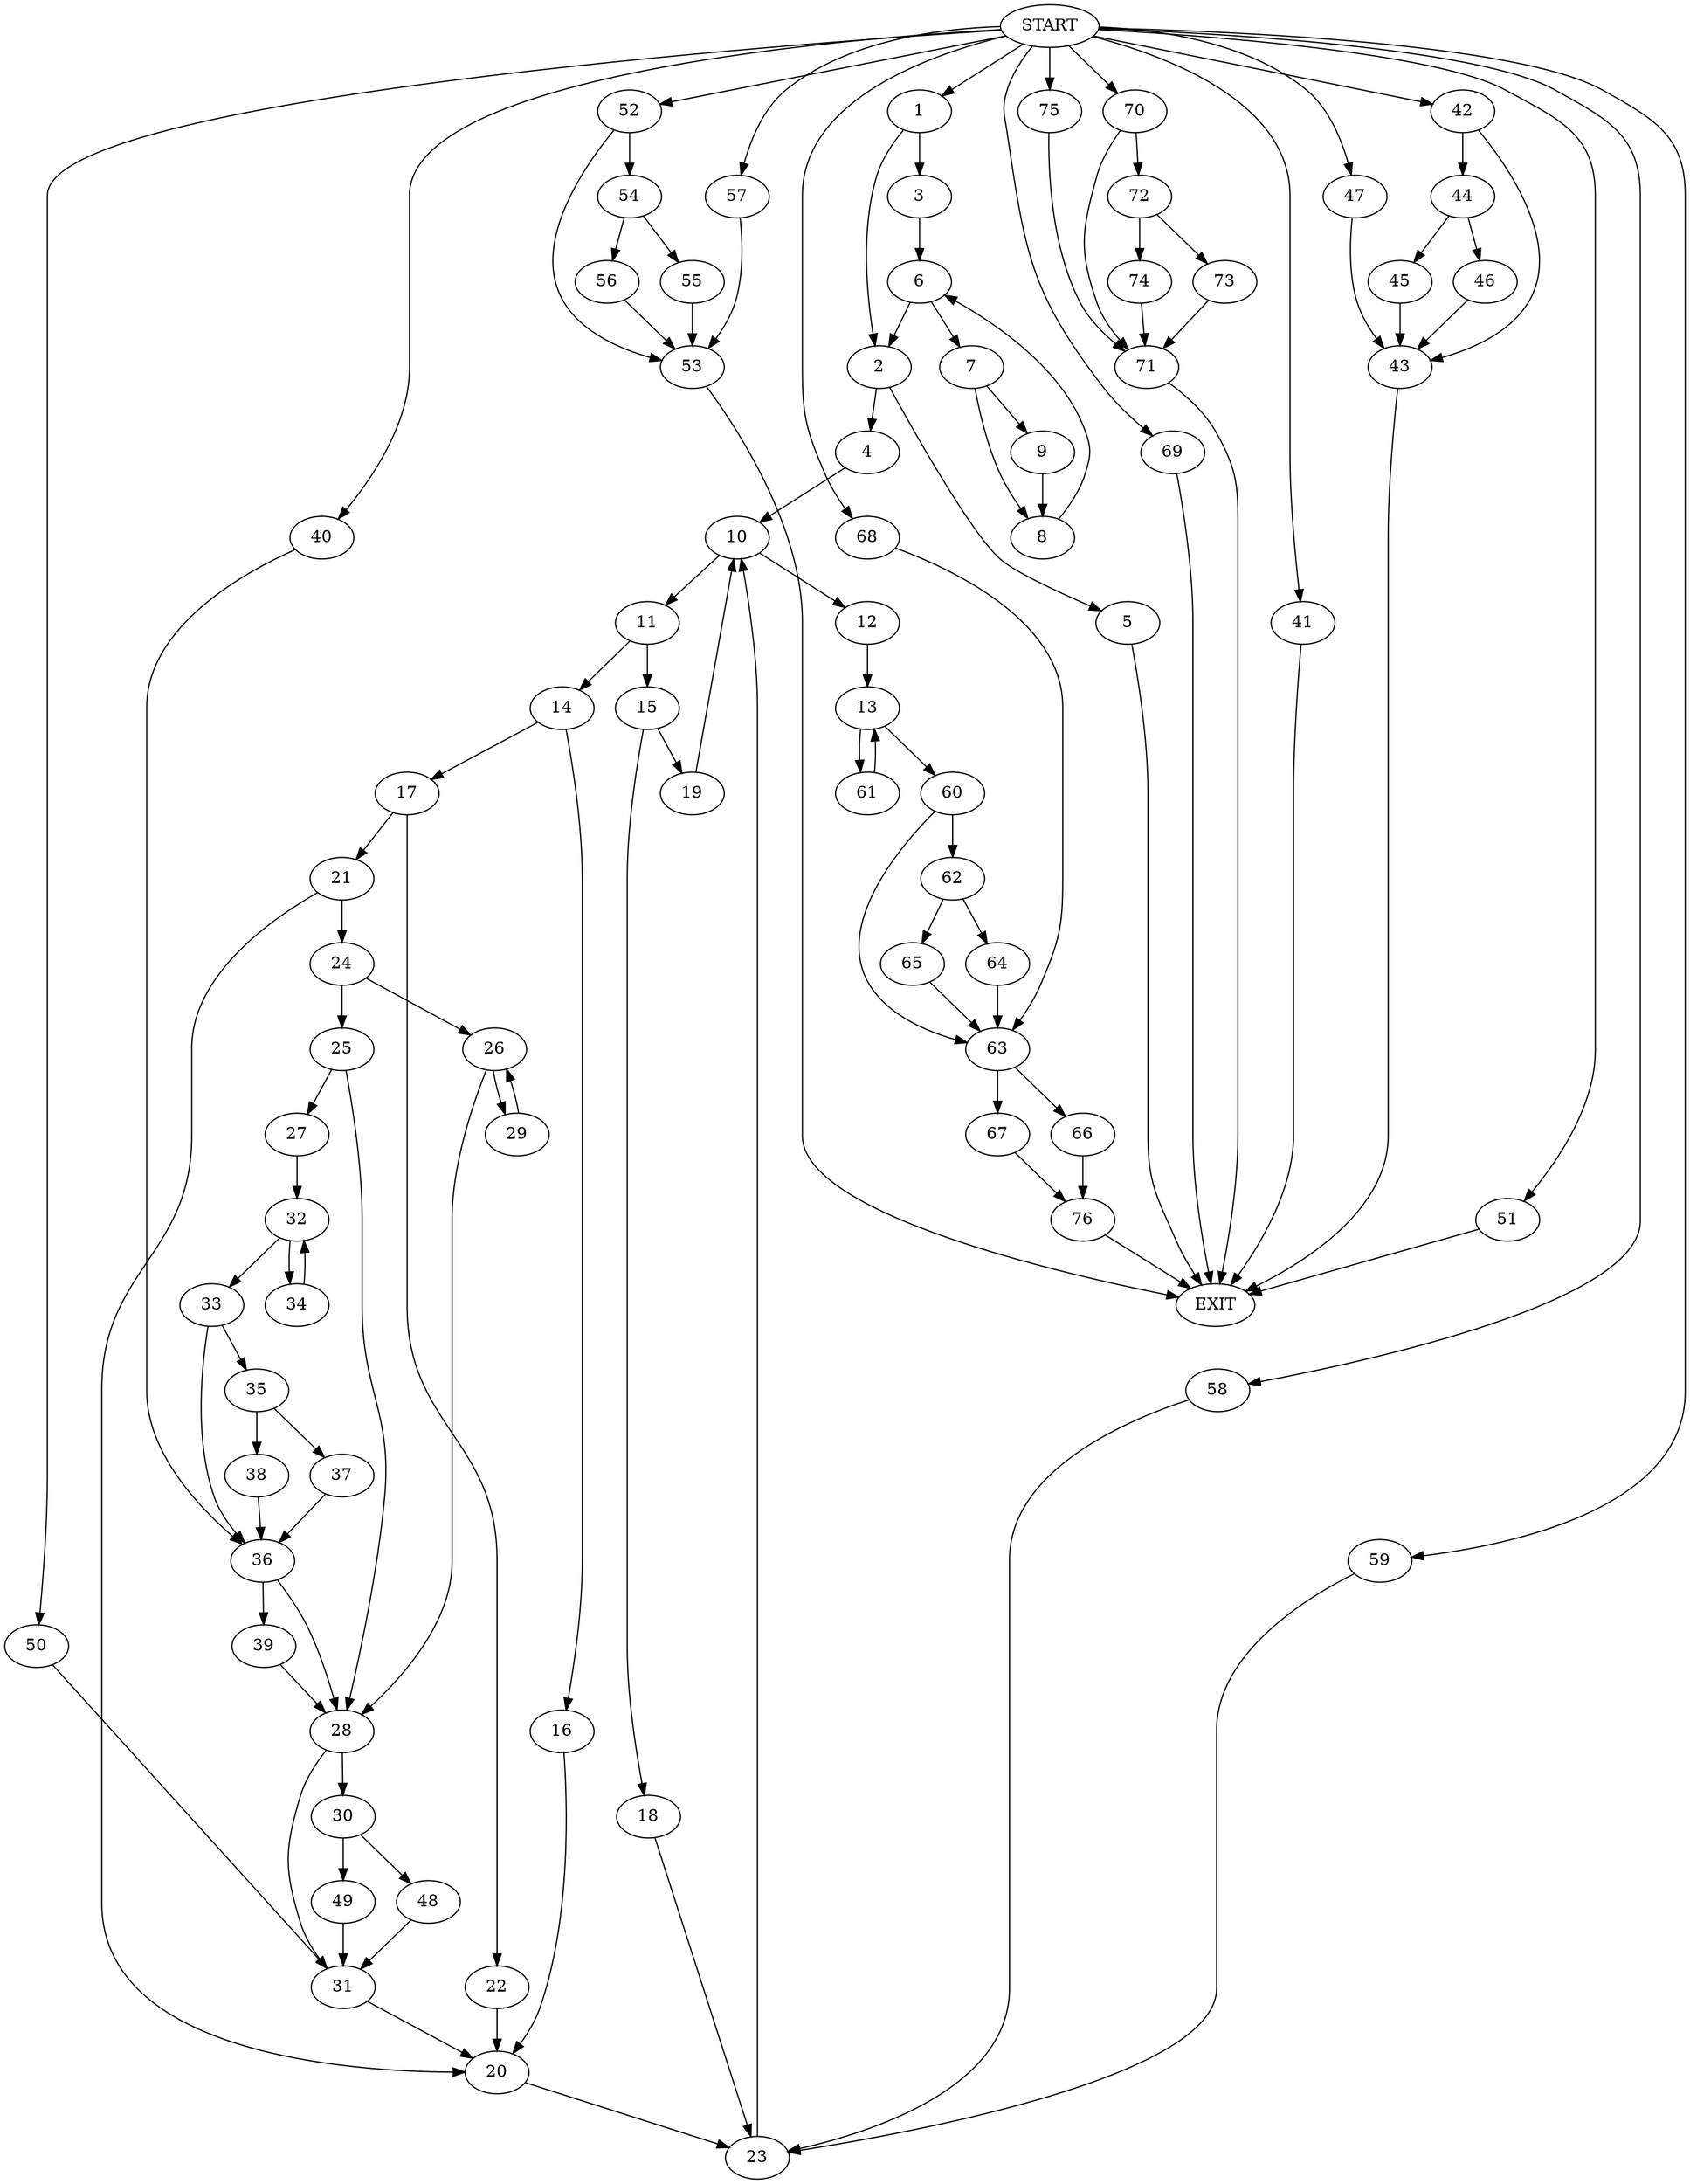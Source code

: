 digraph {
0 [label="START"]
77 [label="EXIT"]
0 -> 1
1 -> 2
1 -> 3
2 -> 4
2 -> 5
3 -> 6
6 -> 2
6 -> 7
7 -> 8
7 -> 9
9 -> 8
8 -> 6
5 -> 77
4 -> 10
10 -> 11
10 -> 12
12 -> 13
11 -> 14
11 -> 15
14 -> 16
14 -> 17
15 -> 18
15 -> 19
16 -> 20
17 -> 21
17 -> 22
20 -> 23
21 -> 24
21 -> 20
22 -> 20
24 -> 25
24 -> 26
25 -> 27
25 -> 28
26 -> 29
26 -> 28
29 -> 26
28 -> 30
28 -> 31
27 -> 32
32 -> 33
32 -> 34
33 -> 35
33 -> 36
34 -> 32
35 -> 37
35 -> 38
36 -> 39
36 -> 28
38 -> 36
37 -> 36
0 -> 40
40 -> 36
0 -> 41
41 -> 77
0 -> 42
42 -> 43
42 -> 44
43 -> 77
44 -> 45
44 -> 46
45 -> 43
46 -> 43
0 -> 47
47 -> 43
39 -> 28
30 -> 48
30 -> 49
31 -> 20
49 -> 31
48 -> 31
0 -> 50
50 -> 31
0 -> 51
51 -> 77
0 -> 52
52 -> 53
52 -> 54
53 -> 77
54 -> 55
54 -> 56
56 -> 53
55 -> 53
0 -> 57
57 -> 53
23 -> 10
0 -> 58
58 -> 23
19 -> 10
18 -> 23
0 -> 59
59 -> 23
13 -> 60
13 -> 61
61 -> 13
60 -> 62
60 -> 63
62 -> 64
62 -> 65
63 -> 66
63 -> 67
65 -> 63
64 -> 63
0 -> 68
68 -> 63
0 -> 69
69 -> 77
0 -> 70
70 -> 71
70 -> 72
71 -> 77
72 -> 73
72 -> 74
74 -> 71
73 -> 71
0 -> 75
75 -> 71
66 -> 76
67 -> 76
76 -> 77
}
